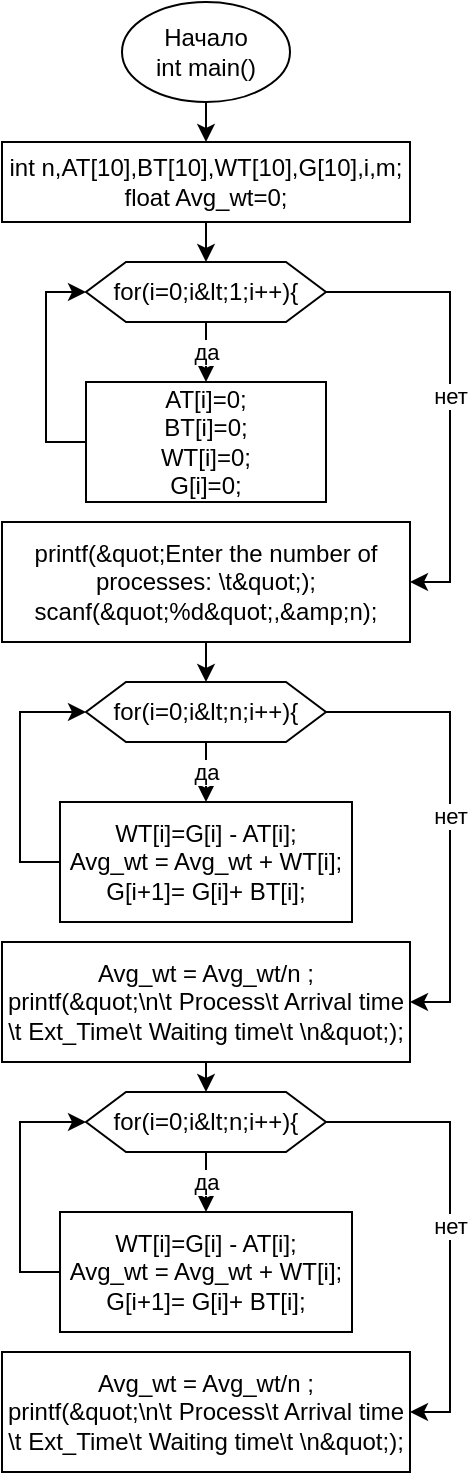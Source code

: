 <mxfile version="13.7.3" type="github">
  <diagram id="C5RBs43oDa-KdzZeNtuy" name="Page-1">
    <mxGraphModel dx="1422" dy="794" grid="1" gridSize="10" guides="1" tooltips="1" connect="1" arrows="1" fold="1" page="1" pageScale="1" pageWidth="827" pageHeight="1169" math="0" shadow="0">
      <root>
        <mxCell id="WIyWlLk6GJQsqaUBKTNV-0" />
        <mxCell id="WIyWlLk6GJQsqaUBKTNV-1" parent="WIyWlLk6GJQsqaUBKTNV-0" />
        <mxCell id="hgknwM9cWNxR3NRznvna-3" style="edgeStyle=orthogonalEdgeStyle;rounded=0;orthogonalLoop=1;jettySize=auto;html=1;exitX=0.5;exitY=1;exitDx=0;exitDy=0;entryX=0.5;entryY=0;entryDx=0;entryDy=0;" parent="WIyWlLk6GJQsqaUBKTNV-1" source="hgknwM9cWNxR3NRznvna-1" target="hgknwM9cWNxR3NRznvna-2" edge="1">
          <mxGeometry relative="1" as="geometry" />
        </mxCell>
        <mxCell id="hgknwM9cWNxR3NRznvna-1" value="Начало&lt;br&gt;int main()" style="ellipse;whiteSpace=wrap;html=1;" parent="WIyWlLk6GJQsqaUBKTNV-1" vertex="1">
          <mxGeometry x="372" y="40" width="84" height="50" as="geometry" />
        </mxCell>
        <mxCell id="hgknwM9cWNxR3NRznvna-5" style="edgeStyle=orthogonalEdgeStyle;rounded=0;orthogonalLoop=1;jettySize=auto;html=1;exitX=0.5;exitY=1;exitDx=0;exitDy=0;entryX=0.5;entryY=0;entryDx=0;entryDy=0;" parent="WIyWlLk6GJQsqaUBKTNV-1" source="hgknwM9cWNxR3NRznvna-2" target="hgknwM9cWNxR3NRznvna-4" edge="1">
          <mxGeometry relative="1" as="geometry" />
        </mxCell>
        <mxCell id="hgknwM9cWNxR3NRznvna-2" value="&lt;div&gt;int n,AT[10],BT[10],WT[10],G[10],i,m;&lt;/div&gt;&lt;div&gt;float Avg_wt=0;&lt;/div&gt;" style="rounded=0;whiteSpace=wrap;html=1;" parent="WIyWlLk6GJQsqaUBKTNV-1" vertex="1">
          <mxGeometry x="312" y="110" width="204" height="40" as="geometry" />
        </mxCell>
        <mxCell id="hgknwM9cWNxR3NRznvna-7" value="да" style="edgeStyle=orthogonalEdgeStyle;rounded=0;orthogonalLoop=1;jettySize=auto;html=1;exitX=0.5;exitY=1;exitDx=0;exitDy=0;entryX=0.5;entryY=0;entryDx=0;entryDy=0;" parent="WIyWlLk6GJQsqaUBKTNV-1" source="hgknwM9cWNxR3NRznvna-4" target="hgknwM9cWNxR3NRznvna-6" edge="1">
          <mxGeometry relative="1" as="geometry" />
        </mxCell>
        <mxCell id="hgknwM9cWNxR3NRznvna-10" value="нет" style="edgeStyle=orthogonalEdgeStyle;rounded=0;orthogonalLoop=1;jettySize=auto;html=1;exitX=1;exitY=0.5;exitDx=0;exitDy=0;entryX=1;entryY=0.5;entryDx=0;entryDy=0;" parent="WIyWlLk6GJQsqaUBKTNV-1" source="hgknwM9cWNxR3NRznvna-4" target="hgknwM9cWNxR3NRznvna-9" edge="1">
          <mxGeometry relative="1" as="geometry" />
        </mxCell>
        <mxCell id="hgknwM9cWNxR3NRznvna-4" value="for(i=0;i&amp;amp;lt;1;i++){" style="shape=hexagon;perimeter=hexagonPerimeter2;whiteSpace=wrap;html=1;fixedSize=1;" parent="WIyWlLk6GJQsqaUBKTNV-1" vertex="1">
          <mxGeometry x="354" y="170" width="120" height="30" as="geometry" />
        </mxCell>
        <mxCell id="hgknwM9cWNxR3NRznvna-8" style="edgeStyle=orthogonalEdgeStyle;rounded=0;orthogonalLoop=1;jettySize=auto;html=1;exitX=0;exitY=0.5;exitDx=0;exitDy=0;entryX=0;entryY=0.5;entryDx=0;entryDy=0;" parent="WIyWlLk6GJQsqaUBKTNV-1" source="hgknwM9cWNxR3NRznvna-6" target="hgknwM9cWNxR3NRznvna-4" edge="1">
          <mxGeometry relative="1" as="geometry" />
        </mxCell>
        <mxCell id="hgknwM9cWNxR3NRznvna-6" value="&lt;div&gt;AT[i]=0;&lt;/div&gt;&lt;div&gt;BT[i]=0;&lt;/div&gt;&lt;div&gt;WT[i]=0;&lt;/div&gt;&lt;div&gt;G[i]=0;&lt;/div&gt;" style="rounded=0;whiteSpace=wrap;html=1;" parent="WIyWlLk6GJQsqaUBKTNV-1" vertex="1">
          <mxGeometry x="354" y="230" width="120" height="60" as="geometry" />
        </mxCell>
        <mxCell id="hgknwM9cWNxR3NRznvna-17" style="edgeStyle=orthogonalEdgeStyle;rounded=0;orthogonalLoop=1;jettySize=auto;html=1;exitX=0.5;exitY=1;exitDx=0;exitDy=0;entryX=0.5;entryY=0;entryDx=0;entryDy=0;" parent="WIyWlLk6GJQsqaUBKTNV-1" source="hgknwM9cWNxR3NRznvna-9" target="hgknwM9cWNxR3NRznvna-13" edge="1">
          <mxGeometry relative="1" as="geometry" />
        </mxCell>
        <mxCell id="hgknwM9cWNxR3NRznvna-9" value="&lt;div&gt;printf(&amp;amp;quot;Enter the number of processes: \t&amp;amp;quot;);&lt;/div&gt;&lt;div&gt;scanf(&amp;amp;quot;%d&amp;amp;quot;,&amp;amp;amp;n);&lt;/div&gt;" style="rounded=0;whiteSpace=wrap;html=1;" parent="WIyWlLk6GJQsqaUBKTNV-1" vertex="1">
          <mxGeometry x="312" y="300" width="204" height="60" as="geometry" />
        </mxCell>
        <mxCell id="hgknwM9cWNxR3NRznvna-11" value="да" style="edgeStyle=orthogonalEdgeStyle;rounded=0;orthogonalLoop=1;jettySize=auto;html=1;exitX=0.5;exitY=1;exitDx=0;exitDy=0;entryX=0.5;entryY=0;entryDx=0;entryDy=0;" parent="WIyWlLk6GJQsqaUBKTNV-1" source="hgknwM9cWNxR3NRznvna-13" target="hgknwM9cWNxR3NRznvna-15" edge="1">
          <mxGeometry relative="1" as="geometry" />
        </mxCell>
        <mxCell id="hgknwM9cWNxR3NRznvna-12" value="нет" style="edgeStyle=orthogonalEdgeStyle;rounded=0;orthogonalLoop=1;jettySize=auto;html=1;exitX=1;exitY=0.5;exitDx=0;exitDy=0;entryX=1;entryY=0.5;entryDx=0;entryDy=0;" parent="WIyWlLk6GJQsqaUBKTNV-1" source="hgknwM9cWNxR3NRznvna-13" target="hgknwM9cWNxR3NRznvna-16" edge="1">
          <mxGeometry relative="1" as="geometry" />
        </mxCell>
        <mxCell id="hgknwM9cWNxR3NRznvna-13" value="for(i=0;i&amp;amp;lt;n;i++){" style="shape=hexagon;perimeter=hexagonPerimeter2;whiteSpace=wrap;html=1;fixedSize=1;" parent="WIyWlLk6GJQsqaUBKTNV-1" vertex="1">
          <mxGeometry x="354" y="380" width="120" height="30" as="geometry" />
        </mxCell>
        <mxCell id="hgknwM9cWNxR3NRznvna-14" style="edgeStyle=orthogonalEdgeStyle;rounded=0;orthogonalLoop=1;jettySize=auto;html=1;exitX=0;exitY=0.5;exitDx=0;exitDy=0;entryX=0;entryY=0.5;entryDx=0;entryDy=0;" parent="WIyWlLk6GJQsqaUBKTNV-1" source="hgknwM9cWNxR3NRznvna-15" target="hgknwM9cWNxR3NRznvna-13" edge="1">
          <mxGeometry relative="1" as="geometry" />
        </mxCell>
        <mxCell id="hgknwM9cWNxR3NRznvna-15" value="&lt;div&gt;WT[i]=G[i] - AT[i];&lt;/div&gt;&lt;div&gt;Avg_wt = Avg_wt + WT[i];&lt;/div&gt;&lt;div&gt;G[i+1]= G[i]+ BT[i];&lt;/div&gt;" style="rounded=0;whiteSpace=wrap;html=1;" parent="WIyWlLk6GJQsqaUBKTNV-1" vertex="1">
          <mxGeometry x="341" y="440" width="146" height="60" as="geometry" />
        </mxCell>
        <mxCell id="lT5w_zRqd9ovxjE37Vn4-6" style="edgeStyle=orthogonalEdgeStyle;rounded=0;orthogonalLoop=1;jettySize=auto;html=1;exitX=0.5;exitY=1;exitDx=0;exitDy=0;entryX=0.5;entryY=0;entryDx=0;entryDy=0;" edge="1" parent="WIyWlLk6GJQsqaUBKTNV-1" source="hgknwM9cWNxR3NRznvna-16" target="lT5w_zRqd9ovxjE37Vn4-2">
          <mxGeometry relative="1" as="geometry" />
        </mxCell>
        <mxCell id="hgknwM9cWNxR3NRznvna-16" value="&lt;div&gt;Avg_wt = Avg_wt/n ;&lt;/div&gt;&lt;div&gt;printf(&amp;amp;quot;\n\t Process\t Arrival time \t Ext_Time\t Waiting time\t \n&amp;amp;quot;);&lt;/div&gt;" style="rounded=0;whiteSpace=wrap;html=1;" parent="WIyWlLk6GJQsqaUBKTNV-1" vertex="1">
          <mxGeometry x="312" y="510" width="204" height="60" as="geometry" />
        </mxCell>
        <mxCell id="lT5w_zRqd9ovxjE37Vn4-0" value="да" style="edgeStyle=orthogonalEdgeStyle;rounded=0;orthogonalLoop=1;jettySize=auto;html=1;exitX=0.5;exitY=1;exitDx=0;exitDy=0;entryX=0.5;entryY=0;entryDx=0;entryDy=0;" edge="1" parent="WIyWlLk6GJQsqaUBKTNV-1" source="lT5w_zRqd9ovxjE37Vn4-2" target="lT5w_zRqd9ovxjE37Vn4-4">
          <mxGeometry relative="1" as="geometry" />
        </mxCell>
        <mxCell id="lT5w_zRqd9ovxjE37Vn4-1" value="нет" style="edgeStyle=orthogonalEdgeStyle;rounded=0;orthogonalLoop=1;jettySize=auto;html=1;exitX=1;exitY=0.5;exitDx=0;exitDy=0;entryX=1;entryY=0.5;entryDx=0;entryDy=0;" edge="1" parent="WIyWlLk6GJQsqaUBKTNV-1" source="lT5w_zRqd9ovxjE37Vn4-2" target="lT5w_zRqd9ovxjE37Vn4-5">
          <mxGeometry relative="1" as="geometry" />
        </mxCell>
        <mxCell id="lT5w_zRqd9ovxjE37Vn4-2" value="for(i=0;i&amp;amp;lt;n;i++){" style="shape=hexagon;perimeter=hexagonPerimeter2;whiteSpace=wrap;html=1;fixedSize=1;" vertex="1" parent="WIyWlLk6GJQsqaUBKTNV-1">
          <mxGeometry x="354" y="585" width="120" height="30" as="geometry" />
        </mxCell>
        <mxCell id="lT5w_zRqd9ovxjE37Vn4-3" style="edgeStyle=orthogonalEdgeStyle;rounded=0;orthogonalLoop=1;jettySize=auto;html=1;exitX=0;exitY=0.5;exitDx=0;exitDy=0;entryX=0;entryY=0.5;entryDx=0;entryDy=0;" edge="1" parent="WIyWlLk6GJQsqaUBKTNV-1" source="lT5w_zRqd9ovxjE37Vn4-4" target="lT5w_zRqd9ovxjE37Vn4-2">
          <mxGeometry relative="1" as="geometry" />
        </mxCell>
        <mxCell id="lT5w_zRqd9ovxjE37Vn4-4" value="&lt;div&gt;WT[i]=G[i] - AT[i];&lt;/div&gt;&lt;div&gt;Avg_wt = Avg_wt + WT[i];&lt;/div&gt;&lt;div&gt;G[i+1]= G[i]+ BT[i];&lt;/div&gt;" style="rounded=0;whiteSpace=wrap;html=1;" vertex="1" parent="WIyWlLk6GJQsqaUBKTNV-1">
          <mxGeometry x="341" y="645" width="146" height="60" as="geometry" />
        </mxCell>
        <mxCell id="lT5w_zRqd9ovxjE37Vn4-5" value="&lt;div&gt;Avg_wt = Avg_wt/n ;&lt;/div&gt;&lt;div&gt;printf(&amp;amp;quot;\n\t Process\t Arrival time \t Ext_Time\t Waiting time\t \n&amp;amp;quot;);&lt;/div&gt;" style="rounded=0;whiteSpace=wrap;html=1;" vertex="1" parent="WIyWlLk6GJQsqaUBKTNV-1">
          <mxGeometry x="312" y="715" width="204" height="60" as="geometry" />
        </mxCell>
      </root>
    </mxGraphModel>
  </diagram>
</mxfile>
